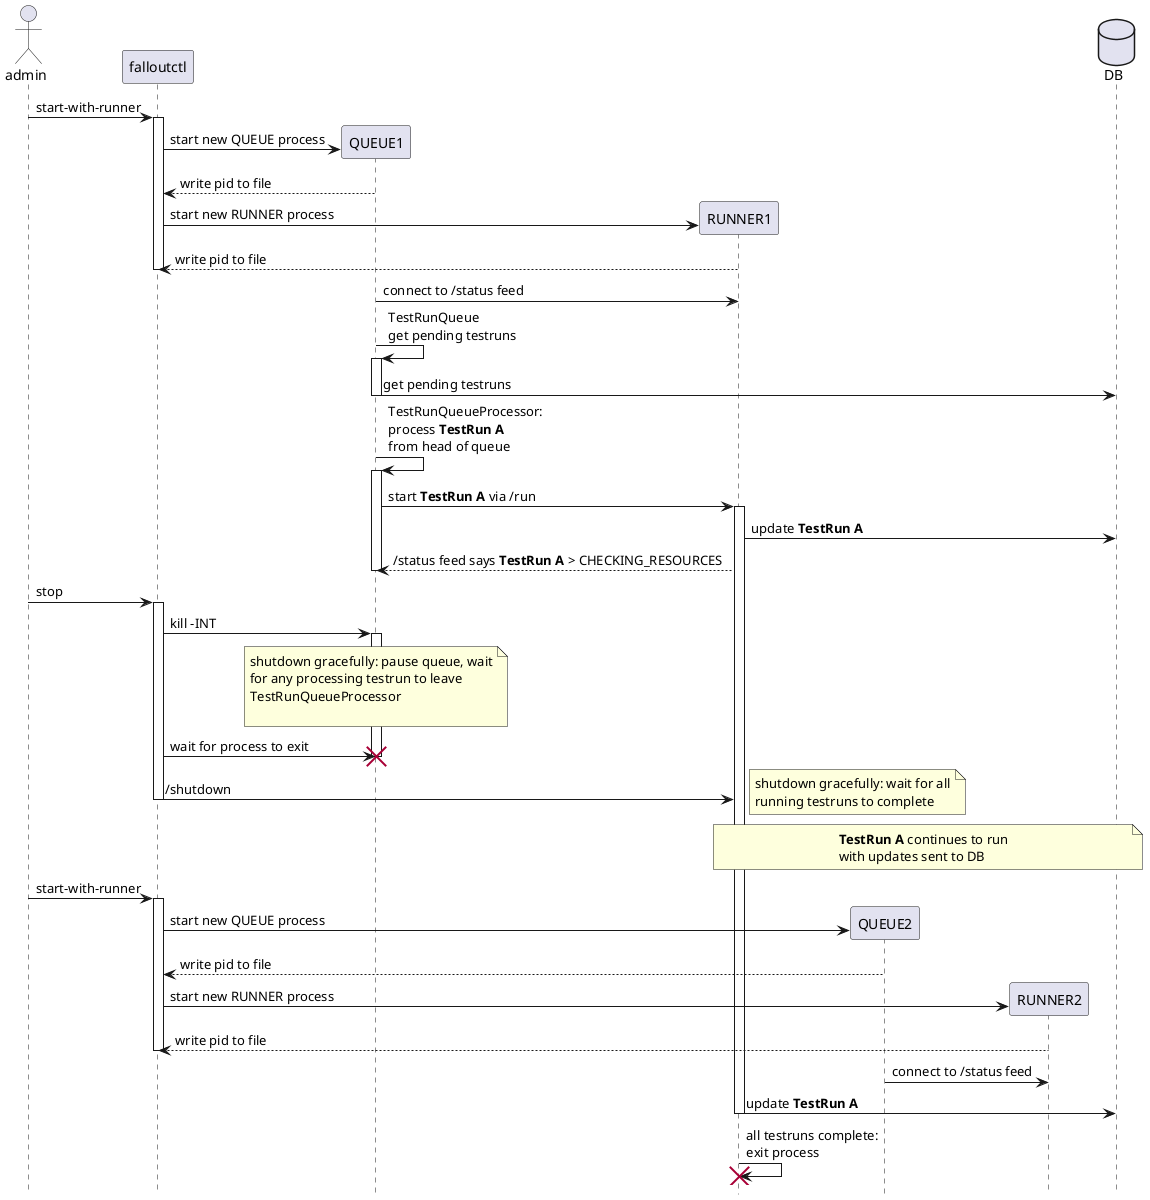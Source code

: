 @startuml Queue Server Lifetime

hide footbox

actor admin
database DB order 90

admin -> falloutctl++: start-with-runner
falloutctl -> QUEUE1**:start new QUEUE process
falloutctl <-- QUEUE1: write pid to file
falloutctl -> RUNNER1**:start new RUNNER process
falloutctl <-- RUNNER1: write pid to file
deactivate falloutctl

QUEUE1 -> RUNNER1: connect to /status feed

QUEUE1 -> QUEUE1++: TestRunQueue\nget pending testruns
QUEUE1 -> DB: get pending testruns
deactivate QUEUE1

QUEUE1 -> QUEUE1++: TestRunQueueProcessor:\nprocess **TestRun A**\nfrom head of queue
QUEUE1 -> RUNNER1++: start **TestRun A** via /run
RUNNER1 -> DB: update **TestRun A**
QUEUE1 <-- RUNNER1: /status feed says **TestRun A** > CHECKING_RESOURCES
deactivate QUEUE1

admin -> falloutctl: stop
activate falloutctl
falloutctl -> QUEUE1: kill -INT
activate QUEUE1
note over QUEUE1: shutdown gracefully: pause queue, wait\nfor any processing testrun to leave\nTestRunQueueProcessor\n
falloutctl -> QUEUE1: wait for process to exit
deactivate QUEUE1
destroy QUEUE1

falloutctl -> RUNNER1: /shutdown
note right: shutdown gracefully: wait for all\nrunning testruns to complete

deactivate falloutctl

note over RUNNER1, DB: **TestRun A** continues to run\nwith updates sent to DB

admin -> falloutctl++: start-with-runner
falloutctl -> QUEUE2**: start new QUEUE process
falloutctl <-- QUEUE2: write pid to file
falloutctl -> RUNNER2**: start new RUNNER process
falloutctl <-- RUNNER2: write pid to file
deactivate falloutctl

QUEUE2 -> RUNNER2: connect to /status feed

RUNNER1 -> DB: update **TestRun A**
deactivate RUNNER1
RUNNER1 -> RUNNER1: all testruns complete:\nexit process
destroy RUNNER1

@enduml
